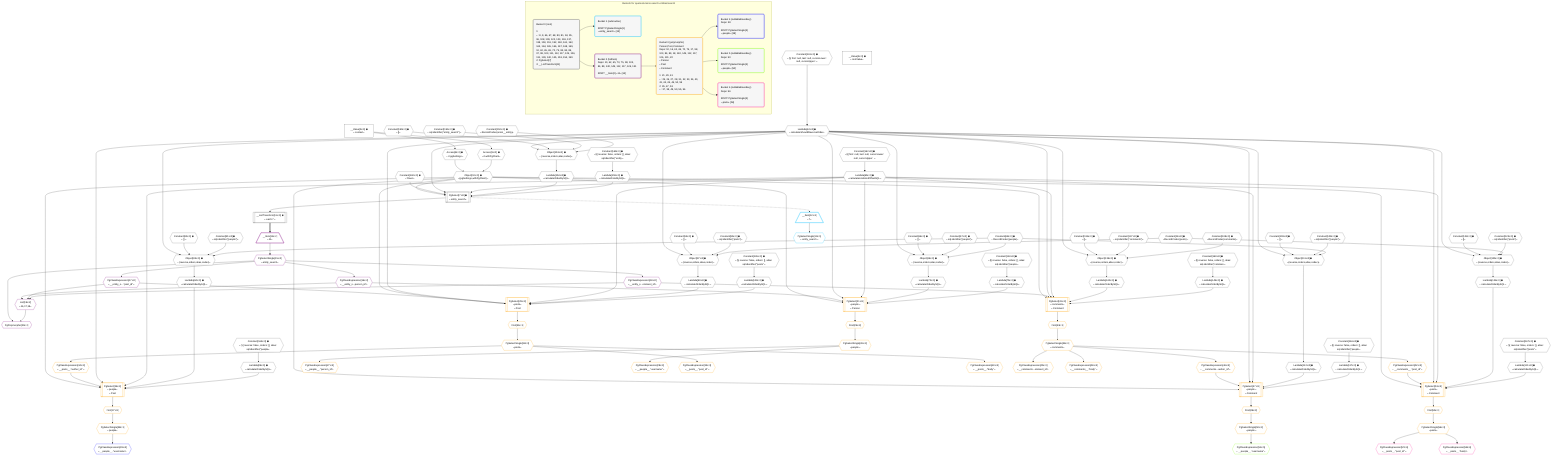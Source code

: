%%{init: {'themeVariables': { 'fontSize': '12px'}}}%%
graph TD
    classDef path fill:#eee,stroke:#000,color:#000
    classDef plan fill:#fff,stroke-width:1px,color:#000
    classDef itemplan fill:#fff,stroke-width:2px,color:#000
    classDef unbatchedplan fill:#dff,stroke-width:1px,color:#000
    classDef sideeffectplan fill:#fcc,stroke-width:2px,color:#000
    classDef bucket fill:#f6f6f6,color:#000,stroke-width:2px,text-align:left


    %% plan dependencies
    PgSelect7[["PgSelect[7∈0] ➊<br />ᐸentity_searchᐳ"]]:::plan
    Object10{{"Object[10∈0] ➊<br />ᐸ{pgSettings,withPgClient}ᐳ"}}:::plan
    Constant160{{"Constant[160∈0] ➊<br />ᐸ'Dave'ᐳ"}}:::plan
    Lambda62{{"Lambda[62∈0] ➊<br />ᐸcalculateShouldReverseOrderᐳ"}}:::plan
    Lambda65{{"Lambda[65∈0] ➊<br />ᐸcalculateLimitAndOffsetSQLᐳ"}}:::plan
    Lambda154{{"Lambda[154∈0] ➊<br />ᐸcalculateOrderBySQLᐳ"}}:::plan
    Lambda159{{"Lambda[159∈0] ➊<br />ᐸcalculateOrderBySQLᐳ"}}:::plan
    Object10 & Constant160 & Lambda62 & Lambda65 & Lambda154 & Lambda159 --> PgSelect7
    Object69{{"Object[69∈0] ➊<br />ᐸ{reverse,orders,alias,codec}ᐳ"}}:::plan
    Constant66{{"Constant[66∈0] ➊<br />ᐸ[]ᐳ"}}:::plan
    Constant67{{"Constant[67∈0] ➊<br />ᐸsql.identifier(”people”)ᐳ"}}:::plan
    Constant68{{"Constant[68∈0] ➊<br />ᐸRecordCodec(people)ᐳ"}}:::plan
    Lambda62 & Constant66 & Constant67 & Constant68 --> Object69
    Object83{{"Object[83∈0] ➊<br />ᐸ{reverse,orders,alias,codec}ᐳ"}}:::plan
    Constant80{{"Constant[80∈0] ➊<br />ᐸ[]ᐳ"}}:::plan
    Constant81{{"Constant[81∈0] ➊<br />ᐸsql.identifier(”people”)ᐳ"}}:::plan
    Lambda62 & Constant80 & Constant81 & Constant68 --> Object83
    Object97{{"Object[97∈0] ➊<br />ᐸ{reverse,orders,alias,codec}ᐳ"}}:::plan
    Constant94{{"Constant[94∈0] ➊<br />ᐸ[]ᐳ"}}:::plan
    Constant95{{"Constant[95∈0] ➊<br />ᐸsql.identifier(”posts”)ᐳ"}}:::plan
    Constant96{{"Constant[96∈0] ➊<br />ᐸRecordCodec(posts)ᐳ"}}:::plan
    Lambda62 & Constant94 & Constant95 & Constant96 --> Object97
    Object111{{"Object[111∈0] ➊<br />ᐸ{reverse,orders,alias,codec}ᐳ"}}:::plan
    Constant108{{"Constant[108∈0] ➊<br />ᐸ[]ᐳ"}}:::plan
    Constant109{{"Constant[109∈0] ➊<br />ᐸsql.identifier(”people”)ᐳ"}}:::plan
    Lambda62 & Constant108 & Constant109 & Constant68 --> Object111
    Object125{{"Object[125∈0] ➊<br />ᐸ{reverse,orders,alias,codec}ᐳ"}}:::plan
    Constant122{{"Constant[122∈0] ➊<br />ᐸ[]ᐳ"}}:::plan
    Constant123{{"Constant[123∈0] ➊<br />ᐸsql.identifier(”posts”)ᐳ"}}:::plan
    Lambda62 & Constant122 & Constant123 & Constant96 --> Object125
    Object139{{"Object[139∈0] ➊<br />ᐸ{reverse,orders,alias,codec}ᐳ"}}:::plan
    Constant136{{"Constant[136∈0] ➊<br />ᐸ[]ᐳ"}}:::plan
    Constant137{{"Constant[137∈0] ➊<br />ᐸsql.identifier(”comments”)ᐳ"}}:::plan
    Constant138{{"Constant[138∈0] ➊<br />ᐸRecordCodec(comments)ᐳ"}}:::plan
    Lambda62 & Constant136 & Constant137 & Constant138 --> Object139
    Object153{{"Object[153∈0] ➊<br />ᐸ{reverse,orders,alias,codec}ᐳ"}}:::plan
    Constant150{{"Constant[150∈0] ➊<br />ᐸ[]ᐳ"}}:::plan
    Constant151{{"Constant[151∈0] ➊<br />ᐸsql.identifier(”entity_search”)ᐳ"}}:::plan
    Constant152{{"Constant[152∈0] ➊<br />ᐸRecordCodec(union__entity)ᐳ"}}:::plan
    Lambda62 & Constant150 & Constant151 & Constant152 --> Object153
    Access8{{"Access[8∈0] ➊<br />ᐸ2.pgSettingsᐳ"}}:::plan
    Access9{{"Access[9∈0] ➊<br />ᐸ2.withPgClientᐳ"}}:::plan
    Access8 & Access9 --> Object10
    __Value2["__Value[2∈0] ➊<br />ᐸcontextᐳ"]:::plan
    __Value2 --> Access8
    __Value2 --> Access9
    __ListTransform11[["__ListTransform[11∈0] ➊<br />ᐸeach:7ᐳ"]]:::plan
    PgSelect7 --> __ListTransform11
    Constant161{{"Constant[161∈0] ➊<br />ᐸ§{ first: null, last: null, cursorLower: null, cursorUpper: ᐳ"}}:::plan
    Constant161 --> Lambda62
    Constant162{{"Constant[162∈0] ➊<br />ᐸ§{ first: null, last: null, cursorLower: null, cursorUpper: ᐳ"}}:::plan
    Constant162 --> Lambda65
    Lambda70{{"Lambda[70∈0] ➊<br />ᐸcalculateOrderBySQLᐳ"}}:::plan
    Object69 --> Lambda70
    Lambda75{{"Lambda[75∈0] ➊<br />ᐸcalculateOrderBySQLᐳ"}}:::plan
    Constant163{{"Constant[163∈0] ➊<br />ᐸ§{ reverse: false, orders: [], alias: sql.identifier(”peopleᐳ"}}:::plan
    Constant163 --> Lambda75
    Lambda84{{"Lambda[84∈0] ➊<br />ᐸcalculateOrderBySQLᐳ"}}:::plan
    Object83 --> Lambda84
    Lambda89{{"Lambda[89∈0] ➊<br />ᐸcalculateOrderBySQLᐳ"}}:::plan
    Constant164{{"Constant[164∈0] ➊<br />ᐸ§{ reverse: false, orders: [], alias: sql.identifier(”peopleᐳ"}}:::plan
    Constant164 --> Lambda89
    Lambda98{{"Lambda[98∈0] ➊<br />ᐸcalculateOrderBySQLᐳ"}}:::plan
    Object97 --> Lambda98
    Lambda103{{"Lambda[103∈0] ➊<br />ᐸcalculateOrderBySQLᐳ"}}:::plan
    Constant165{{"Constant[165∈0] ➊<br />ᐸ§{ reverse: false, orders: [], alias: sql.identifier(”posts”ᐳ"}}:::plan
    Constant165 --> Lambda103
    Lambda112{{"Lambda[112∈0] ➊<br />ᐸcalculateOrderBySQLᐳ"}}:::plan
    Object111 --> Lambda112
    Lambda117{{"Lambda[117∈0] ➊<br />ᐸcalculateOrderBySQLᐳ"}}:::plan
    Constant166{{"Constant[166∈0] ➊<br />ᐸ§{ reverse: false, orders: [], alias: sql.identifier(”peopleᐳ"}}:::plan
    Constant166 --> Lambda117
    Lambda126{{"Lambda[126∈0] ➊<br />ᐸcalculateOrderBySQLᐳ"}}:::plan
    Object125 --> Lambda126
    Lambda131{{"Lambda[131∈0] ➊<br />ᐸcalculateOrderBySQLᐳ"}}:::plan
    Constant167{{"Constant[167∈0] ➊<br />ᐸ§{ reverse: false, orders: [], alias: sql.identifier(”posts”ᐳ"}}:::plan
    Constant167 --> Lambda131
    Lambda140{{"Lambda[140∈0] ➊<br />ᐸcalculateOrderBySQLᐳ"}}:::plan
    Object139 --> Lambda140
    Lambda145{{"Lambda[145∈0] ➊<br />ᐸcalculateOrderBySQLᐳ"}}:::plan
    Constant168{{"Constant[168∈0] ➊<br />ᐸ§{ reverse: false, orders: [], alias: sql.identifier(”commenᐳ"}}:::plan
    Constant168 --> Lambda145
    Object153 --> Lambda154
    Constant169{{"Constant[169∈0] ➊<br />ᐸ§{ reverse: false, orders: [], alias: sql.identifier(”entityᐳ"}}:::plan
    Constant169 --> Lambda159
    __Value4["__Value[4∈0] ➊<br />ᐸrootValueᐳ"]:::plan
    __Item12[/"__Item[12∈1]<br />ᐸ7ᐳ"\]:::itemplan
    PgSelect7 -.-> __Item12
    PgSelectSingle13{{"PgSelectSingle[13∈1]<br />ᐸentity_searchᐳ"}}:::plan
    __Item12 --> PgSelectSingle13
    List19{{"List[19∈2]<br />ᐸ16,17,18ᐳ"}}:::plan
    PgClassExpression16{{"PgClassExpression[16∈2]<br />ᐸ__entity_s...person_id”ᐳ"}}:::plan
    PgClassExpression17{{"PgClassExpression[17∈2]<br />ᐸ__entity_s....”post_id”ᐳ"}}:::plan
    PgClassExpression18{{"PgClassExpression[18∈2]<br />ᐸ__entity_s...omment_id”ᐳ"}}:::plan
    PgClassExpression16 & PgClassExpression17 & PgClassExpression18 --> List19
    PgPolymorphic20{{"PgPolymorphic[20∈2]"}}:::plan
    PgSelectSingle15{{"PgSelectSingle[15∈2]<br />ᐸentity_searchᐳ"}}:::plan
    PgSelectSingle15 & List19 --> PgPolymorphic20
    __Item14[/"__Item[14∈2]<br />ᐸ11ᐳ"\]:::itemplan
    __ListTransform11 ==> __Item14
    __Item14 --> PgSelectSingle15
    PgSelectSingle15 --> PgClassExpression16
    PgSelectSingle15 --> PgClassExpression17
    PgSelectSingle15 --> PgClassExpression18
    PgSelect21[["PgSelect[21∈3]<br />ᐸpeopleᐳ<br />ᐳPerson"]]:::plan
    Object10 & PgClassExpression16 & Lambda62 & Lambda65 & Lambda70 & Lambda75 --> PgSelect21
    PgSelect29[["PgSelect[29∈3]<br />ᐸpostsᐳ<br />ᐳPost"]]:::plan
    Object10 & PgClassExpression17 & Lambda62 & Lambda65 & Lambda98 & Lambda103 --> PgSelect29
    PgSelect35[["PgSelect[35∈3]<br />ᐸpeopleᐳ<br />ᐳPost"]]:::plan
    PgClassExpression34{{"PgClassExpression[34∈3]<br />ᐸ__posts__.”author_id”ᐳ"}}:::plan
    Object10 & PgClassExpression34 & Lambda62 & Lambda65 & Lambda84 & Lambda89 --> PgSelect35
    PgSelect41[["PgSelect[41∈3]<br />ᐸcommentsᐳ<br />ᐳComment"]]:::plan
    Object10 & PgClassExpression18 & Lambda62 & Lambda65 & Lambda140 & Lambda145 --> PgSelect41
    PgSelect47[["PgSelect[47∈3]<br />ᐸpeopleᐳ<br />ᐳComment"]]:::plan
    PgClassExpression46{{"PgClassExpression[46∈3]<br />ᐸ__comments...author_id”ᐳ"}}:::plan
    Object10 & PgClassExpression46 & Lambda62 & Lambda65 & Lambda112 & Lambda117 --> PgSelect47
    PgSelect53[["PgSelect[53∈3]<br />ᐸpostsᐳ<br />ᐳComment"]]:::plan
    PgClassExpression52{{"PgClassExpression[52∈3]<br />ᐸ__comments__.”post_id”ᐳ"}}:::plan
    Object10 & PgClassExpression52 & Lambda62 & Lambda65 & Lambda126 & Lambda131 --> PgSelect53
    First25{{"First[25∈3]"}}:::plan
    PgSelect21 --> First25
    PgSelectSingle26{{"PgSelectSingle[26∈3]<br />ᐸpeopleᐳ"}}:::plan
    First25 --> PgSelectSingle26
    PgClassExpression27{{"PgClassExpression[27∈3]<br />ᐸ__people__.”person_id”ᐳ"}}:::plan
    PgSelectSingle26 --> PgClassExpression27
    PgClassExpression28{{"PgClassExpression[28∈3]<br />ᐸ__people__.”username”ᐳ"}}:::plan
    PgSelectSingle26 --> PgClassExpression28
    First31{{"First[31∈3]"}}:::plan
    PgSelect29 --> First31
    PgSelectSingle32{{"PgSelectSingle[32∈3]<br />ᐸpostsᐳ"}}:::plan
    First31 --> PgSelectSingle32
    PgClassExpression33{{"PgClassExpression[33∈3]<br />ᐸ__posts__.”post_id”ᐳ"}}:::plan
    PgSelectSingle32 --> PgClassExpression33
    PgSelectSingle32 --> PgClassExpression34
    First37{{"First[37∈3]"}}:::plan
    PgSelect35 --> First37
    PgSelectSingle38{{"PgSelectSingle[38∈3]<br />ᐸpeopleᐳ"}}:::plan
    First37 --> PgSelectSingle38
    PgClassExpression40{{"PgClassExpression[40∈3]<br />ᐸ__posts__.”body”ᐳ"}}:::plan
    PgSelectSingle32 --> PgClassExpression40
    First43{{"First[43∈3]"}}:::plan
    PgSelect41 --> First43
    PgSelectSingle44{{"PgSelectSingle[44∈3]<br />ᐸcommentsᐳ"}}:::plan
    First43 --> PgSelectSingle44
    PgClassExpression45{{"PgClassExpression[45∈3]<br />ᐸ__comments...omment_id”ᐳ"}}:::plan
    PgSelectSingle44 --> PgClassExpression45
    PgSelectSingle44 --> PgClassExpression46
    First49{{"First[49∈3]"}}:::plan
    PgSelect47 --> First49
    PgSelectSingle50{{"PgSelectSingle[50∈3]<br />ᐸpeopleᐳ"}}:::plan
    First49 --> PgSelectSingle50
    PgSelectSingle44 --> PgClassExpression52
    First55{{"First[55∈3]"}}:::plan
    PgSelect53 --> First55
    PgSelectSingle56{{"PgSelectSingle[56∈3]<br />ᐸpostsᐳ"}}:::plan
    First55 --> PgSelectSingle56
    PgClassExpression59{{"PgClassExpression[59∈3]<br />ᐸ__comments__.”body”ᐳ"}}:::plan
    PgSelectSingle44 --> PgClassExpression59
    PgClassExpression39{{"PgClassExpression[39∈4]<br />ᐸ__people__.”username”ᐳ"}}:::plan
    PgSelectSingle38 --> PgClassExpression39
    PgClassExpression51{{"PgClassExpression[51∈5]<br />ᐸ__people__.”username”ᐳ"}}:::plan
    PgSelectSingle50 --> PgClassExpression51
    PgClassExpression57{{"PgClassExpression[57∈6]<br />ᐸ__posts__.”post_id”ᐳ"}}:::plan
    PgSelectSingle56 --> PgClassExpression57
    PgClassExpression58{{"PgClassExpression[58∈6]<br />ᐸ__posts__.”body”ᐳ"}}:::plan
    PgSelectSingle56 --> PgClassExpression58

    %% define steps

    subgraph "Buckets for queries/unions-search-entities/search"
    Bucket0("Bucket 0 (root)<br /><br />1: <br />ᐳ: 8, 9, 66, 67, 68, 80, 81, 94, 95, 96, 108, 109, 122, 123, 136, 137, 138, 150, 151, 152, 160, 161, 162, 163, 164, 165, 166, 167, 168, 169, 10, 62, 65, 69, 70, 75, 83, 84, 89, 97, 98, 103, 111, 112, 117, 125, 126, 131, 139, 140, 145, 153, 154, 159<br />2: PgSelect[7]<br />3: __ListTransform[11]"):::bucket
    classDef bucket0 stroke:#696969
    class Bucket0,__Value2,__Value4,PgSelect7,Access8,Access9,Object10,__ListTransform11,Lambda62,Lambda65,Constant66,Constant67,Constant68,Object69,Lambda70,Lambda75,Constant80,Constant81,Object83,Lambda84,Lambda89,Constant94,Constant95,Constant96,Object97,Lambda98,Lambda103,Constant108,Constant109,Object111,Lambda112,Lambda117,Constant122,Constant123,Object125,Lambda126,Lambda131,Constant136,Constant137,Constant138,Object139,Lambda140,Lambda145,Constant150,Constant151,Constant152,Object153,Lambda154,Lambda159,Constant160,Constant161,Constant162,Constant163,Constant164,Constant165,Constant166,Constant167,Constant168,Constant169 bucket0
    Bucket1("Bucket 1 (subroutine)<br /><br />ROOT PgSelectSingle{1}ᐸentity_searchᐳ[13]"):::bucket
    classDef bucket1 stroke:#00bfff
    class Bucket1,__Item12,PgSelectSingle13 bucket1
    Bucket2("Bucket 2 (listItem)<br />Deps: 10, 62, 65, 70, 75, 98, 103, 84, 89, 140, 145, 112, 117, 126, 131<br /><br />ROOT __Item{2}ᐸ11ᐳ[14]"):::bucket
    classDef bucket2 stroke:#7f007f
    class Bucket2,__Item14,PgSelectSingle15,PgClassExpression16,PgClassExpression17,PgClassExpression18,List19,PgPolymorphic20 bucket2
    Bucket3("Bucket 3 (polymorphic)<br />Person,Post,Comment<br />Deps: 10, 16, 62, 65, 70, 75, 17, 98, 103, 84, 89, 18, 140, 145, 112, 117, 126, 131, 20<br />ᐳPerson<br />ᐳPost<br />ᐳComment<br /><br />1: 21, 29, 41<br />ᐳ: 25, 26, 27, 28, 31, 32, 33, 34, 40, 43, 44, 45, 46, 52, 59<br />2: 35, 47, 53<br />ᐳ: 37, 38, 49, 50, 55, 56"):::bucket
    classDef bucket3 stroke:#ffa500
    class Bucket3,PgSelect21,First25,PgSelectSingle26,PgClassExpression27,PgClassExpression28,PgSelect29,First31,PgSelectSingle32,PgClassExpression33,PgClassExpression34,PgSelect35,First37,PgSelectSingle38,PgClassExpression40,PgSelect41,First43,PgSelectSingle44,PgClassExpression45,PgClassExpression46,PgSelect47,First49,PgSelectSingle50,PgClassExpression52,PgSelect53,First55,PgSelectSingle56,PgClassExpression59 bucket3
    Bucket4("Bucket 4 (nullableBoundary)<br />Deps: 38<br /><br />ROOT PgSelectSingle{3}ᐸpeopleᐳ[38]"):::bucket
    classDef bucket4 stroke:#0000ff
    class Bucket4,PgClassExpression39 bucket4
    Bucket5("Bucket 5 (nullableBoundary)<br />Deps: 50<br /><br />ROOT PgSelectSingle{3}ᐸpeopleᐳ[50]"):::bucket
    classDef bucket5 stroke:#7fff00
    class Bucket5,PgClassExpression51 bucket5
    Bucket6("Bucket 6 (nullableBoundary)<br />Deps: 56<br /><br />ROOT PgSelectSingle{3}ᐸpostsᐳ[56]"):::bucket
    classDef bucket6 stroke:#ff1493
    class Bucket6,PgClassExpression57,PgClassExpression58 bucket6
    Bucket0 --> Bucket1 & Bucket2
    Bucket2 --> Bucket3
    Bucket3 --> Bucket4 & Bucket5 & Bucket6
    end
